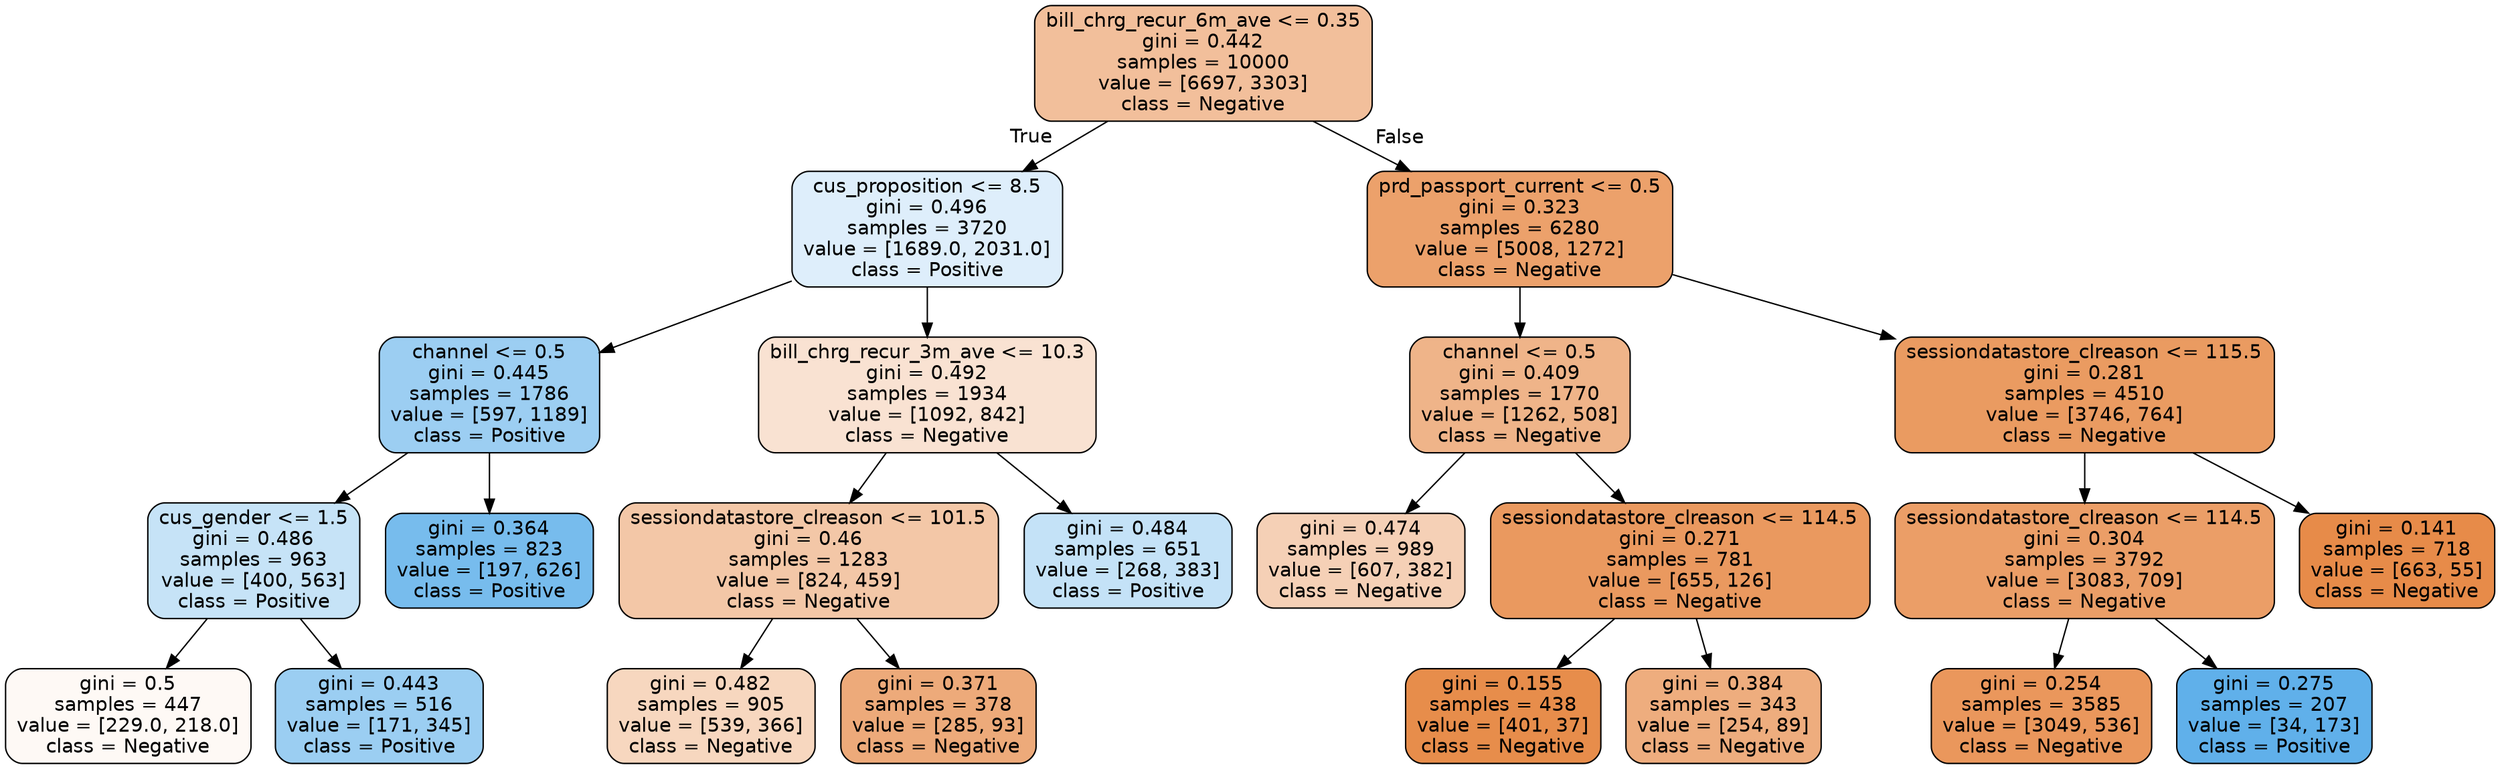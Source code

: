 digraph Tree {
node [shape=box, style="filled, rounded", color="black", fontname="helvetica"] ;
edge [fontname="helvetica"] ;
0 [label="bill_chrg_recur_6m_ave <= 0.35\ngini = 0.442\nsamples = 10000\nvalue = [6697, 3303]\nclass = Negative", fillcolor="#f2bf9b"] ;
1 [label="cus_proposition <= 8.5\ngini = 0.496\nsamples = 3720\nvalue = [1689.0, 2031.0]\nclass = Positive", fillcolor="#deeefb"] ;
0 -> 1 [labeldistance=2.5, labelangle=45, headlabel="True"] ;
2 [label="channel <= 0.5\ngini = 0.445\nsamples = 1786\nvalue = [597, 1189]\nclass = Positive", fillcolor="#9ccef2"] ;
1 -> 2 ;
3 [label="cus_gender <= 1.5\ngini = 0.486\nsamples = 963\nvalue = [400, 563]\nclass = Positive", fillcolor="#c6e3f7"] ;
2 -> 3 ;
4 [label="gini = 0.5\nsamples = 447\nvalue = [229.0, 218.0]\nclass = Negative", fillcolor="#fef9f5"] ;
3 -> 4 ;
5 [label="gini = 0.443\nsamples = 516\nvalue = [171, 345]\nclass = Positive", fillcolor="#9bcef2"] ;
3 -> 5 ;
6 [label="gini = 0.364\nsamples = 823\nvalue = [197, 626]\nclass = Positive", fillcolor="#77bced"] ;
2 -> 6 ;
7 [label="bill_chrg_recur_3m_ave <= 10.3\ngini = 0.492\nsamples = 1934\nvalue = [1092, 842]\nclass = Negative", fillcolor="#f9e2d2"] ;
1 -> 7 ;
8 [label="sessiondatastore_clreason <= 101.5\ngini = 0.46\nsamples = 1283\nvalue = [824, 459]\nclass = Negative", fillcolor="#f3c7a7"] ;
7 -> 8 ;
9 [label="gini = 0.482\nsamples = 905\nvalue = [539, 366]\nclass = Negative", fillcolor="#f7d7bf"] ;
8 -> 9 ;
10 [label="gini = 0.371\nsamples = 378\nvalue = [285, 93]\nclass = Negative", fillcolor="#edaa7a"] ;
8 -> 10 ;
11 [label="gini = 0.484\nsamples = 651\nvalue = [268, 383]\nclass = Positive", fillcolor="#c4e2f7"] ;
7 -> 11 ;
12 [label="prd_passport_current <= 0.5\ngini = 0.323\nsamples = 6280\nvalue = [5008, 1272]\nclass = Negative", fillcolor="#eca16b"] ;
0 -> 12 [labeldistance=2.5, labelangle=-45, headlabel="False"] ;
13 [label="channel <= 0.5\ngini = 0.409\nsamples = 1770\nvalue = [1262, 508]\nclass = Negative", fillcolor="#efb489"] ;
12 -> 13 ;
14 [label="gini = 0.474\nsamples = 989\nvalue = [607, 382]\nclass = Negative", fillcolor="#f5d0b6"] ;
13 -> 14 ;
15 [label="sessiondatastore_clreason <= 114.5\ngini = 0.271\nsamples = 781\nvalue = [655, 126]\nclass = Negative", fillcolor="#ea995f"] ;
13 -> 15 ;
16 [label="gini = 0.155\nsamples = 438\nvalue = [401, 37]\nclass = Negative", fillcolor="#e78d4b"] ;
15 -> 16 ;
17 [label="gini = 0.384\nsamples = 343\nvalue = [254, 89]\nclass = Negative", fillcolor="#eead7e"] ;
15 -> 17 ;
18 [label="sessiondatastore_clreason <= 115.5\ngini = 0.281\nsamples = 4510\nvalue = [3746, 764]\nclass = Negative", fillcolor="#ea9b61"] ;
12 -> 18 ;
19 [label="sessiondatastore_clreason <= 114.5\ngini = 0.304\nsamples = 3792\nvalue = [3083, 709]\nclass = Negative", fillcolor="#eb9e67"] ;
18 -> 19 ;
20 [label="gini = 0.254\nsamples = 3585\nvalue = [3049, 536]\nclass = Negative", fillcolor="#ea975c"] ;
19 -> 20 ;
21 [label="gini = 0.275\nsamples = 207\nvalue = [34, 173]\nclass = Positive", fillcolor="#60b0ea"] ;
19 -> 21 ;
22 [label="gini = 0.141\nsamples = 718\nvalue = [663, 55]\nclass = Negative", fillcolor="#e78b49"] ;
18 -> 22 ;
}